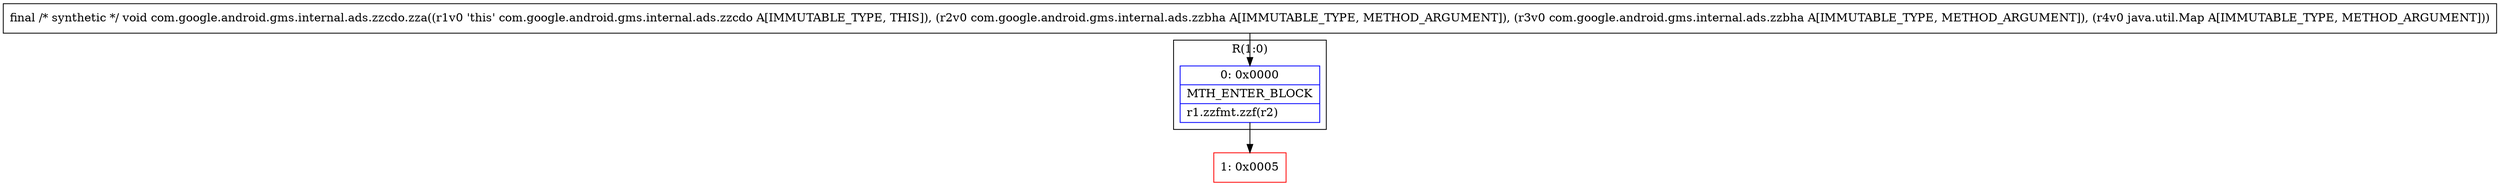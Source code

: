 digraph "CFG forcom.google.android.gms.internal.ads.zzcdo.zza(Lcom\/google\/android\/gms\/internal\/ads\/zzbha;Lcom\/google\/android\/gms\/internal\/ads\/zzbha;Ljava\/util\/Map;)V" {
subgraph cluster_Region_671220889 {
label = "R(1:0)";
node [shape=record,color=blue];
Node_0 [shape=record,label="{0\:\ 0x0000|MTH_ENTER_BLOCK\l|r1.zzfmt.zzf(r2)\l}"];
}
Node_1 [shape=record,color=red,label="{1\:\ 0x0005}"];
MethodNode[shape=record,label="{final \/* synthetic *\/ void com.google.android.gms.internal.ads.zzcdo.zza((r1v0 'this' com.google.android.gms.internal.ads.zzcdo A[IMMUTABLE_TYPE, THIS]), (r2v0 com.google.android.gms.internal.ads.zzbha A[IMMUTABLE_TYPE, METHOD_ARGUMENT]), (r3v0 com.google.android.gms.internal.ads.zzbha A[IMMUTABLE_TYPE, METHOD_ARGUMENT]), (r4v0 java.util.Map A[IMMUTABLE_TYPE, METHOD_ARGUMENT])) }"];
MethodNode -> Node_0;
Node_0 -> Node_1;
}

